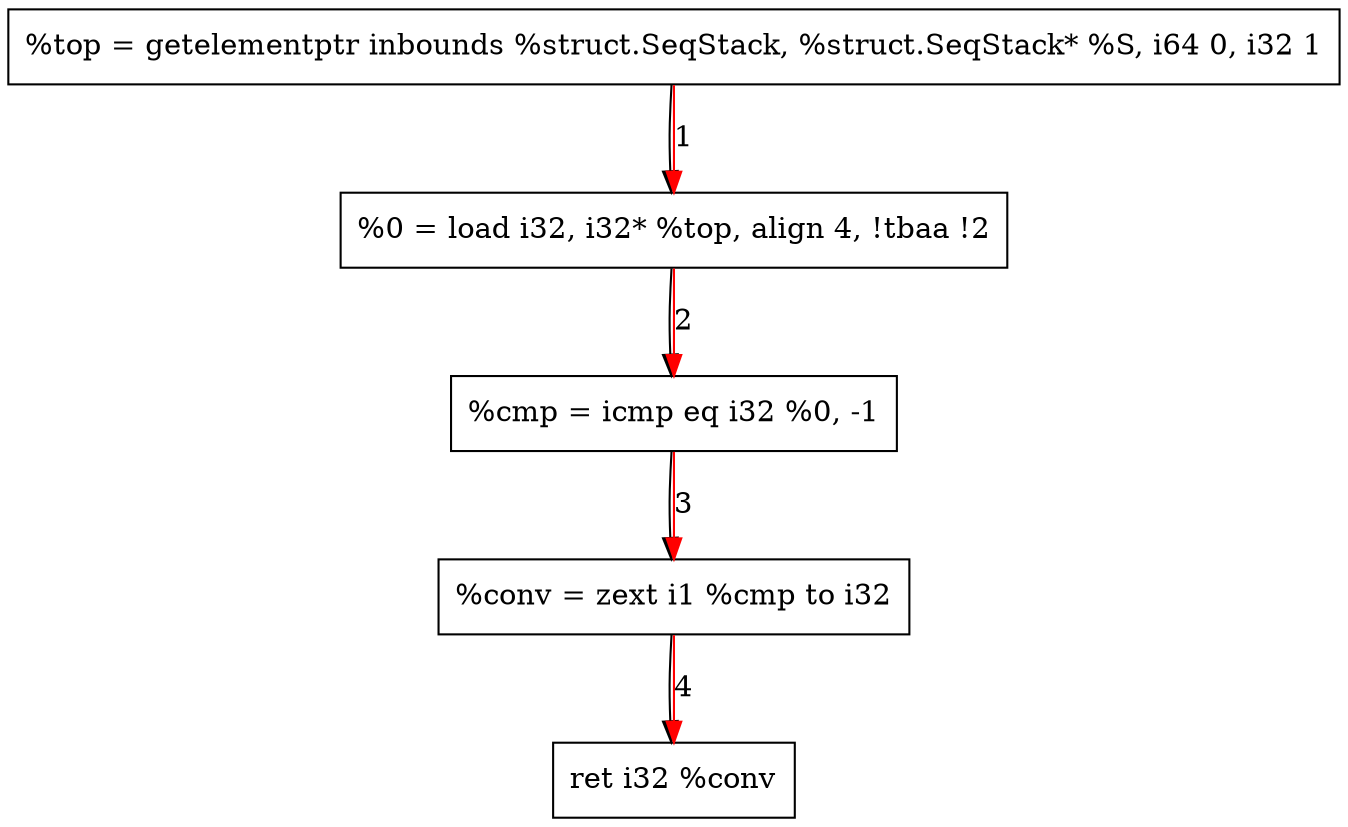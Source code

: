 digraph "CDFG for'IsEmpty' function" {
	Node0x55e7314f1008[shape=record, label="  %top = getelementptr inbounds %struct.SeqStack, %struct.SeqStack* %S, i64 0, i32 1"]
	Node0x55e7314ef5b8[shape=record, label="  %0 = load i32, i32* %top, align 4, !tbaa !2"]
	Node0x55e7314f16c0[shape=record, label="  %cmp = icmp eq i32 %0, -1"]
	Node0x55e7314f1738[shape=record, label="  %conv = zext i1 %cmp to i32"]
	Node0x55e7314f17b8[shape=record, label="  ret i32 %conv"]
	Node0x55e7314f1008 -> Node0x55e7314ef5b8
	Node0x55e7314ef5b8 -> Node0x55e7314f16c0
	Node0x55e7314f16c0 -> Node0x55e7314f1738
	Node0x55e7314f1738 -> Node0x55e7314f17b8
edge [color=red]
	Node0x55e7314f1008 -> Node0x55e7314ef5b8[label="1"]
	Node0x55e7314ef5b8 -> Node0x55e7314f16c0[label="2"]
	Node0x55e7314f16c0 -> Node0x55e7314f1738[label="3"]
	Node0x55e7314f1738 -> Node0x55e7314f17b8[label="4"]
}
